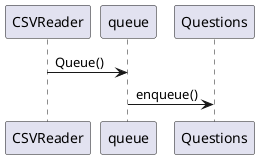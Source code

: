 @startuml
'https://plantuml.com/sequence-diagram
/'
autonumber

Alice -> Bob: Authentication Request
Bob --> Alice: Authentication Response

Alice -> Bob: Another authentication Request
Alice <-- Bob: another authentication Response
'/

CSVReader -> queue: Queue()
queue -> Questions: enqueue()

@enduml